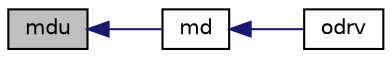 digraph G
{
  edge [fontname="Helvetica",fontsize="10",labelfontname="Helvetica",labelfontsize="10"];
  node [fontname="Helvetica",fontsize="10",shape=record];
  rankdir=LR;
  Node1 [label="mdu",height=0.2,width=0.4,color="black", fillcolor="grey75", style="filled" fontcolor="black"];
  Node1 -> Node2 [dir=back,color="midnightblue",fontsize="10",style="solid",fontname="Helvetica"];
  Node2 [label="md",height=0.2,width=0.4,color="black", fillcolor="white", style="filled",URL="$opkda1_8f90.html#a77b17b7fe26e6a12cf98ca96ff75d0c7"];
  Node2 -> Node3 [dir=back,color="midnightblue",fontsize="10",style="solid",fontname="Helvetica"];
  Node3 [label="odrv",height=0.2,width=0.4,color="black", fillcolor="white", style="filled",URL="$opkda1_8f90.html#a95c143247ee454aa2a57213e21d51e01"];
}
